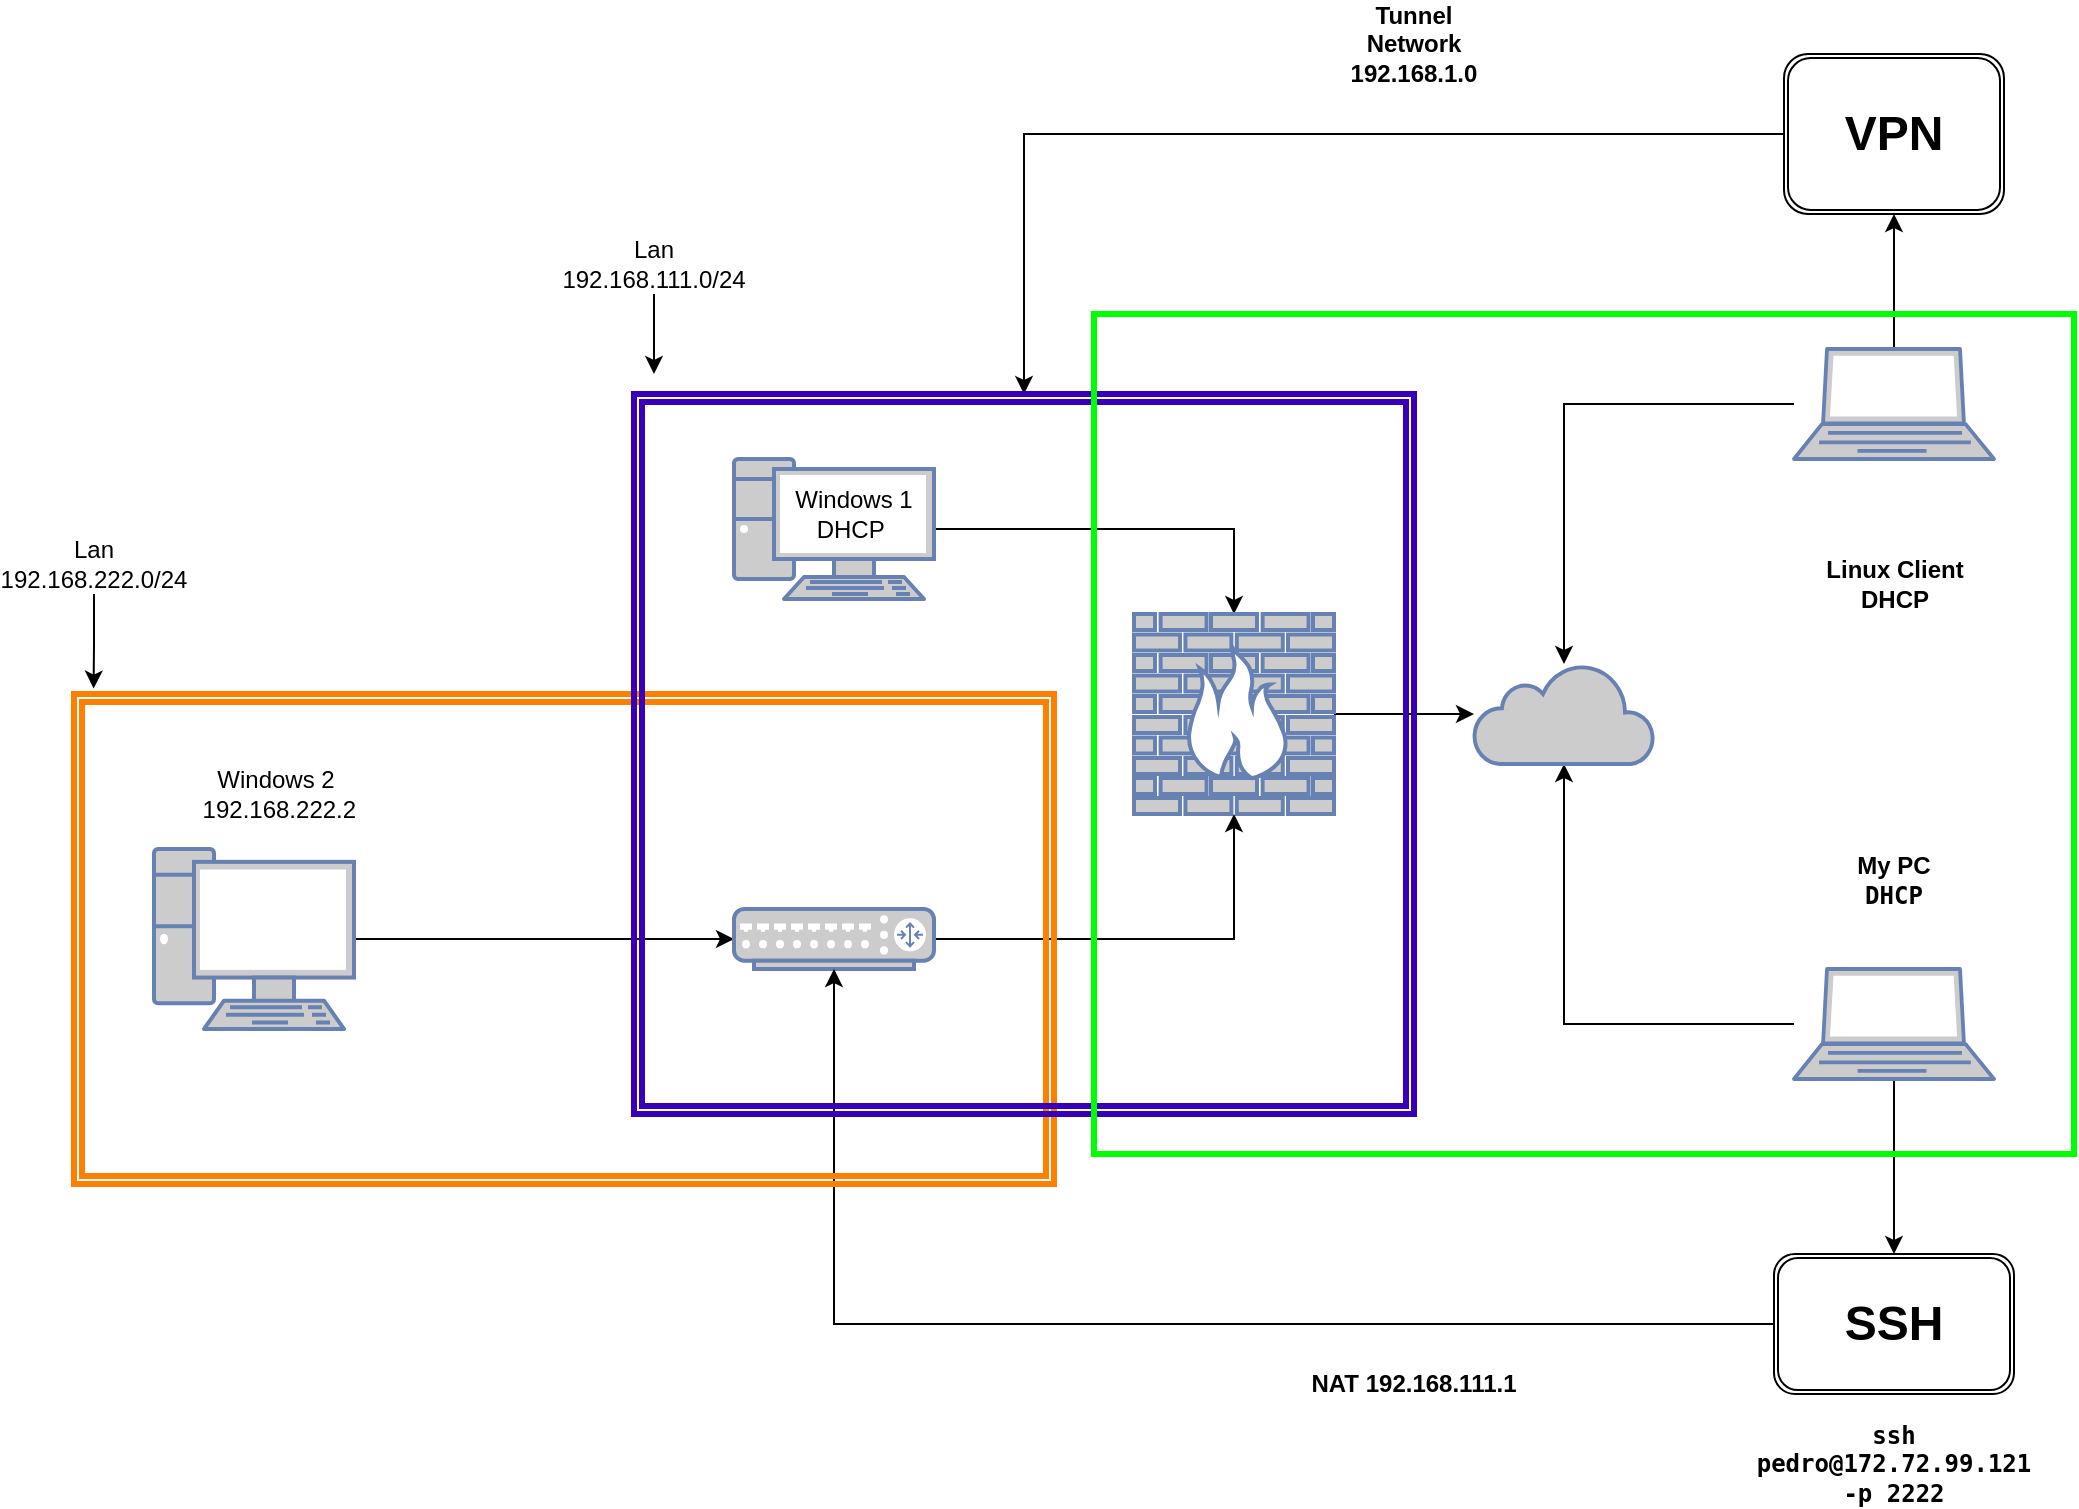 <mxfile version="24.0.5" type="github">
  <diagram name="Page-1" id="bfe91b75-5d2c-26a0-9c1d-138518896778">
    <mxGraphModel dx="1050" dy="-280" grid="1" gridSize="10" guides="1" tooltips="1" connect="1" arrows="1" fold="1" page="1" pageScale="1" pageWidth="1100" pageHeight="850" background="none" math="0" shadow="0">
      <root>
        <mxCell id="0" />
        <mxCell id="1" parent="0" />
        <mxCell id="uLWC7wdK7wwpcq5XgtSV-15" style="edgeStyle=orthogonalEdgeStyle;rounded=0;orthogonalLoop=1;jettySize=auto;html=1;" parent="1" source="7c3789c024ecab99-61" target="uLWC7wdK7wwpcq5XgtSV-3" edge="1">
          <mxGeometry relative="1" as="geometry" />
        </mxCell>
        <mxCell id="7c3789c024ecab99-61" value="" style="fontColor=#0066CC;verticalAlign=top;verticalLabelPosition=bottom;labelPosition=center;align=center;html=1;fillColor=#CCCCCC;strokeColor=#6881B3;gradientColor=none;gradientDirection=north;strokeWidth=2;shape=mxgraph.networks.pc;rounded=0;shadow=0;comic=0;" parent="1" vertex="1">
          <mxGeometry x="410.0" y="1112.502" width="100" height="70" as="geometry" />
        </mxCell>
        <mxCell id="uLWC7wdK7wwpcq5XgtSV-9" style="edgeStyle=orthogonalEdgeStyle;rounded=0;orthogonalLoop=1;jettySize=auto;html=1;" parent="1" source="uLWC7wdK7wwpcq5XgtSV-2" target="uLWC7wdK7wwpcq5XgtSV-8" edge="1">
          <mxGeometry relative="1" as="geometry" />
        </mxCell>
        <mxCell id="uLWC7wdK7wwpcq5XgtSV-35" style="edgeStyle=orthogonalEdgeStyle;rounded=0;orthogonalLoop=1;jettySize=auto;html=1;" parent="1" source="uLWC7wdK7wwpcq5XgtSV-2" target="uLWC7wdK7wwpcq5XgtSV-29" edge="1">
          <mxGeometry relative="1" as="geometry" />
        </mxCell>
        <mxCell id="uLWC7wdK7wwpcq5XgtSV-2" value="" style="fontColor=#0066CC;verticalAlign=top;verticalLabelPosition=bottom;labelPosition=center;align=center;html=1;outlineConnect=0;fillColor=#CCCCCC;strokeColor=#6881B3;gradientColor=none;gradientDirection=north;strokeWidth=2;shape=mxgraph.networks.laptop;" parent="1" vertex="1">
          <mxGeometry x="940" y="1057.5" width="100" height="55" as="geometry" />
        </mxCell>
        <mxCell id="uLWC7wdK7wwpcq5XgtSV-17" value="" style="edgeStyle=orthogonalEdgeStyle;rounded=0;orthogonalLoop=1;jettySize=auto;html=1;" parent="1" source="uLWC7wdK7wwpcq5XgtSV-3" target="uLWC7wdK7wwpcq5XgtSV-8" edge="1">
          <mxGeometry relative="1" as="geometry" />
        </mxCell>
        <mxCell id="uLWC7wdK7wwpcq5XgtSV-3" value="" style="fontColor=#0066CC;verticalAlign=top;verticalLabelPosition=bottom;labelPosition=center;align=center;html=1;outlineConnect=0;fillColor=#CCCCCC;strokeColor=#6881B3;gradientColor=none;gradientDirection=north;strokeWidth=2;shape=mxgraph.networks.firewall;" parent="1" vertex="1">
          <mxGeometry x="610" y="1190" width="100" height="100" as="geometry" />
        </mxCell>
        <mxCell id="uLWC7wdK7wwpcq5XgtSV-20" style="edgeStyle=orthogonalEdgeStyle;rounded=0;orthogonalLoop=1;jettySize=auto;html=1;" parent="1" source="uLWC7wdK7wwpcq5XgtSV-4" target="uLWC7wdK7wwpcq5XgtSV-5" edge="1">
          <mxGeometry relative="1" as="geometry" />
        </mxCell>
        <mxCell id="uLWC7wdK7wwpcq5XgtSV-4" value="" style="fontColor=#0066CC;verticalAlign=top;verticalLabelPosition=bottom;labelPosition=center;align=center;html=1;outlineConnect=0;fillColor=#CCCCCC;strokeColor=#6881B3;gradientColor=none;gradientDirection=north;strokeWidth=2;shape=mxgraph.networks.pc;direction=east;" parent="1" vertex="1">
          <mxGeometry x="120" y="1307.5" width="100" height="90" as="geometry" />
        </mxCell>
        <mxCell id="uLWC7wdK7wwpcq5XgtSV-14" style="edgeStyle=orthogonalEdgeStyle;rounded=0;orthogonalLoop=1;jettySize=auto;html=1;" parent="1" source="uLWC7wdK7wwpcq5XgtSV-5" target="uLWC7wdK7wwpcq5XgtSV-3" edge="1">
          <mxGeometry relative="1" as="geometry" />
        </mxCell>
        <mxCell id="uLWC7wdK7wwpcq5XgtSV-5" value="" style="fontColor=#0066CC;verticalAlign=top;verticalLabelPosition=bottom;labelPosition=center;align=center;html=1;outlineConnect=0;fillColor=#CCCCCC;strokeColor=#6881B3;gradientColor=none;gradientDirection=north;strokeWidth=2;shape=mxgraph.networks.router;" parent="1" vertex="1">
          <mxGeometry x="410" y="1337.5" width="100" height="30" as="geometry" />
        </mxCell>
        <mxCell id="uLWC7wdK7wwpcq5XgtSV-10" style="edgeStyle=orthogonalEdgeStyle;rounded=0;orthogonalLoop=1;jettySize=auto;html=1;" parent="1" source="uLWC7wdK7wwpcq5XgtSV-7" target="uLWC7wdK7wwpcq5XgtSV-8" edge="1">
          <mxGeometry relative="1" as="geometry" />
        </mxCell>
        <mxCell id="uLWC7wdK7wwpcq5XgtSV-26" style="edgeStyle=orthogonalEdgeStyle;rounded=0;orthogonalLoop=1;jettySize=auto;html=1;" parent="1" source="uLWC7wdK7wwpcq5XgtSV-7" target="uLWC7wdK7wwpcq5XgtSV-21" edge="1">
          <mxGeometry relative="1" as="geometry" />
        </mxCell>
        <mxCell id="uLWC7wdK7wwpcq5XgtSV-7" value="" style="fontColor=#0066CC;verticalAlign=top;verticalLabelPosition=bottom;labelPosition=center;align=center;html=1;outlineConnect=0;fillColor=#CCCCCC;strokeColor=#6881B3;gradientColor=none;gradientDirection=north;strokeWidth=2;shape=mxgraph.networks.laptop;" parent="1" vertex="1">
          <mxGeometry x="940" y="1367.5" width="100" height="55" as="geometry" />
        </mxCell>
        <mxCell id="uLWC7wdK7wwpcq5XgtSV-8" value="" style="html=1;outlineConnect=0;fillColor=#CCCCCC;strokeColor=#6881B3;gradientColor=none;gradientDirection=north;strokeWidth=2;shape=mxgraph.networks.cloud;fontColor=#ffffff;" parent="1" vertex="1">
          <mxGeometry x="780" y="1215" width="90" height="50" as="geometry" />
        </mxCell>
        <mxCell id="uLWC7wdK7wwpcq5XgtSV-27" style="edgeStyle=orthogonalEdgeStyle;rounded=0;orthogonalLoop=1;jettySize=auto;html=1;exitX=0;exitY=0.5;exitDx=0;exitDy=0;" parent="1" source="uLWC7wdK7wwpcq5XgtSV-21" target="uLWC7wdK7wwpcq5XgtSV-5" edge="1">
          <mxGeometry relative="1" as="geometry" />
        </mxCell>
        <mxCell id="uLWC7wdK7wwpcq5XgtSV-21" value="&lt;h1&gt;SSH&lt;/h1&gt;" style="shape=ext;double=1;rounded=1;whiteSpace=wrap;html=1;" parent="1" vertex="1">
          <mxGeometry x="930" y="1510" width="120" height="70" as="geometry" />
        </mxCell>
        <mxCell id="uLWC7wdK7wwpcq5XgtSV-34" style="edgeStyle=orthogonalEdgeStyle;rounded=0;orthogonalLoop=1;jettySize=auto;html=1;" parent="1" source="uLWC7wdK7wwpcq5XgtSV-29" target="uLWC7wdK7wwpcq5XgtSV-33" edge="1">
          <mxGeometry relative="1" as="geometry" />
        </mxCell>
        <mxCell id="uLWC7wdK7wwpcq5XgtSV-29" value="&lt;h1&gt;VPN&lt;/h1&gt;" style="shape=ext;double=1;rounded=1;whiteSpace=wrap;html=1;" parent="1" vertex="1">
          <mxGeometry x="935" y="910" width="110" height="80" as="geometry" />
        </mxCell>
        <mxCell id="uLWC7wdK7wwpcq5XgtSV-32" value="" style="shape=ext;double=1;rounded=0;whiteSpace=wrap;html=1;fillColor=none;strokeColor=#FF8000;strokeWidth=3;" parent="1" vertex="1">
          <mxGeometry x="80" y="1230" width="490" height="245" as="geometry" />
        </mxCell>
        <mxCell id="uLWC7wdK7wwpcq5XgtSV-33" value="" style="shape=ext;double=1;rounded=0;whiteSpace=wrap;html=1;fillColor=none;strokeColor=#3700B8;strokeWidth=3;" parent="1" vertex="1">
          <mxGeometry x="360" y="1080" width="390" height="360" as="geometry" />
        </mxCell>
        <mxCell id="lElvdPPClOJ8bQgfkrCE-1" value="" style="rounded=0;whiteSpace=wrap;html=1;fillColor=none;strokeColor=#00FF00;strokeWidth=3;" parent="1" vertex="1">
          <mxGeometry x="590" y="1040" width="490" height="420" as="geometry" />
        </mxCell>
        <mxCell id="NdHpTrMuae8Z-KV8Prhb-1" value="My PC&lt;div&gt;&lt;span style=&quot;font-family:monospace&quot;&gt;&lt;span style=&quot;background-color: rgb(255, 255, 255);&quot;&gt;DHCP&lt;/span&gt;&lt;/span&gt;&lt;/div&gt;" style="text;html=1;align=center;verticalAlign=middle;whiteSpace=wrap;rounded=0;fontStyle=1" parent="1" vertex="1">
          <mxGeometry x="940" y="1307.5" width="100" height="30" as="geometry" />
        </mxCell>
        <mxCell id="T8XU95b1Kn1NTzEVheik-1" value="&lt;b&gt;Linux Client&lt;/b&gt;&lt;div&gt;&lt;b&gt;DHCP&lt;/b&gt;&lt;/div&gt;" style="text;html=1;align=center;verticalAlign=middle;whiteSpace=wrap;rounded=0;" parent="1" vertex="1">
          <mxGeometry x="950.5" y="1160" width="79" height="30" as="geometry" />
        </mxCell>
        <mxCell id="3YFUOiE6rbATWzhRF5x2-1" value="Windows 2&lt;div&gt;&amp;nbsp;192.168.222.2&lt;/div&gt;" style="text;html=1;align=center;verticalAlign=middle;whiteSpace=wrap;rounded=0;" parent="1" vertex="1">
          <mxGeometry x="141" y="1265" width="80" height="30" as="geometry" />
        </mxCell>
        <mxCell id="3YFUOiE6rbATWzhRF5x2-2" value="Windows 1 DHCP&amp;nbsp;" style="text;html=1;align=center;verticalAlign=middle;whiteSpace=wrap;rounded=0;" parent="1" vertex="1">
          <mxGeometry x="430" y="1130" width="80" height="20" as="geometry" />
        </mxCell>
        <mxCell id="3YFUOiE6rbATWzhRF5x2-4" value="Lan 192.168.222.0/24" style="text;html=1;align=center;verticalAlign=middle;whiteSpace=wrap;rounded=0;" parent="1" vertex="1">
          <mxGeometry x="60" y="1150" width="60" height="30" as="geometry" />
        </mxCell>
        <mxCell id="3YFUOiE6rbATWzhRF5x2-6" style="edgeStyle=orthogonalEdgeStyle;rounded=0;orthogonalLoop=1;jettySize=auto;html=1;entryX=0.02;entryY=-0.011;entryDx=0;entryDy=0;entryPerimeter=0;" parent="1" source="3YFUOiE6rbATWzhRF5x2-4" target="uLWC7wdK7wwpcq5XgtSV-32" edge="1">
          <mxGeometry relative="1" as="geometry" />
        </mxCell>
        <mxCell id="3YFUOiE6rbATWzhRF5x2-8" style="edgeStyle=orthogonalEdgeStyle;rounded=0;orthogonalLoop=1;jettySize=auto;html=1;" parent="1" source="3YFUOiE6rbATWzhRF5x2-7" edge="1">
          <mxGeometry relative="1" as="geometry">
            <mxPoint x="370" y="1070" as="targetPoint" />
          </mxGeometry>
        </mxCell>
        <mxCell id="3YFUOiE6rbATWzhRF5x2-7" value="Lan 192.168.111.0/24" style="text;html=1;align=center;verticalAlign=middle;whiteSpace=wrap;rounded=0;" parent="1" vertex="1">
          <mxGeometry x="340" y="1000" width="60" height="30" as="geometry" />
        </mxCell>
        <mxCell id="3YFUOiE6rbATWzhRF5x2-9" value="&lt;span style=&quot;font-family: monospace; font-weight: 700; background-color: rgb(255, 255, 255);&quot;&gt;ssh pedro@172.72.99.121 -p 2222&lt;/span&gt;" style="text;html=1;align=center;verticalAlign=middle;whiteSpace=wrap;rounded=0;" parent="1" vertex="1">
          <mxGeometry x="960" y="1600" width="60" height="30" as="geometry" />
        </mxCell>
        <mxCell id="3YFUOiE6rbATWzhRF5x2-14" value="&lt;div&gt;&lt;b style=&quot;background-color: initial;&quot;&gt;Tunnel Network 192.168.1.0&lt;/b&gt;&lt;/div&gt;" style="text;html=1;align=center;verticalAlign=middle;whiteSpace=wrap;rounded=0;" parent="1" vertex="1">
          <mxGeometry x="720" y="890" width="60" height="30" as="geometry" />
        </mxCell>
        <mxCell id="zMMUamfjsOr0x_MEFhgT-4" value="&lt;b&gt;NAT 192.168.111.1&lt;/b&gt;" style="text;html=1;align=center;verticalAlign=middle;whiteSpace=wrap;rounded=0;" vertex="1" parent="1">
          <mxGeometry x="695" y="1560" width="110" height="30" as="geometry" />
        </mxCell>
      </root>
    </mxGraphModel>
  </diagram>
</mxfile>
